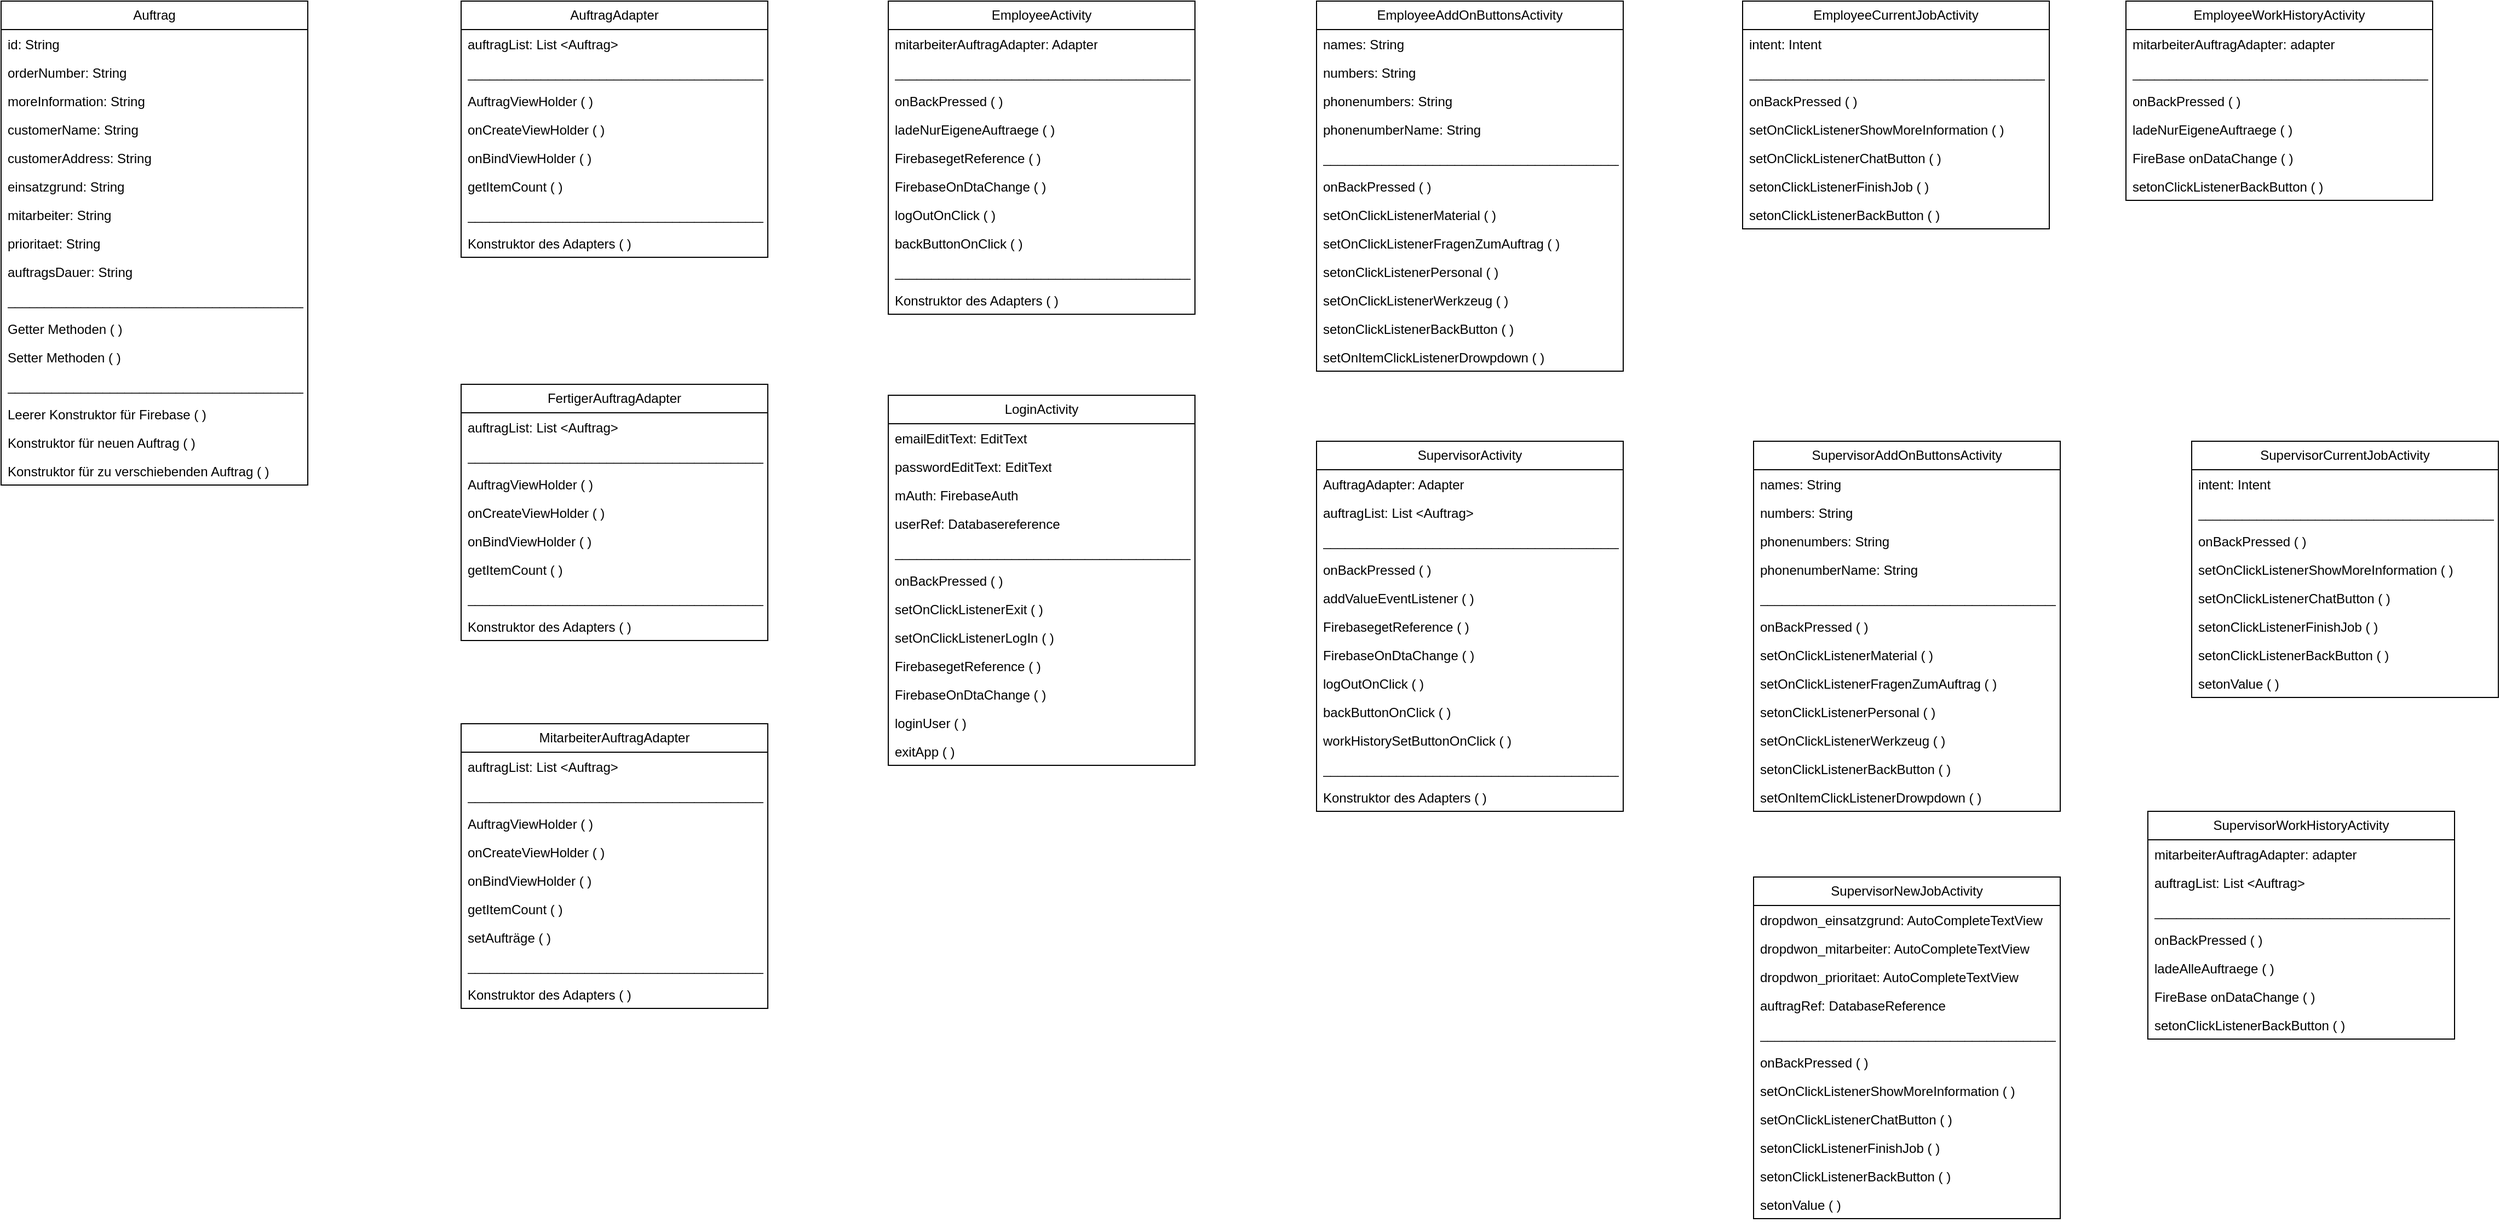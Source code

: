 <mxfile version="27.0.9">
  <diagram name="Seite-1" id="1ANQf_PSuewX76ypD2TS">
    <mxGraphModel dx="1164" dy="746" grid="1" gridSize="10" guides="1" tooltips="1" connect="1" arrows="1" fold="1" page="1" pageScale="1" pageWidth="827" pageHeight="1169" math="0" shadow="0">
      <root>
        <mxCell id="0" />
        <mxCell id="1" parent="0" />
        <mxCell id="_zGfFW95H83KpkaDB3GL-19" value="Auftrag" style="swimlane;fontStyle=0;childLayout=stackLayout;horizontal=1;startSize=26;fillColor=none;horizontalStack=0;resizeParent=1;resizeParentMax=0;resizeLast=0;collapsible=1;marginBottom=0;whiteSpace=wrap;html=1;" parent="1" vertex="1">
          <mxGeometry x="40" y="40" width="280" height="442" as="geometry" />
        </mxCell>
        <mxCell id="_zGfFW95H83KpkaDB3GL-20" value="id: String" style="text;strokeColor=none;fillColor=none;align=left;verticalAlign=top;spacingLeft=4;spacingRight=4;overflow=hidden;rotatable=0;points=[[0,0.5],[1,0.5]];portConstraint=eastwest;whiteSpace=wrap;html=1;" parent="_zGfFW95H83KpkaDB3GL-19" vertex="1">
          <mxGeometry y="26" width="280" height="26" as="geometry" />
        </mxCell>
        <mxCell id="_zGfFW95H83KpkaDB3GL-25" value="orderNumber: String" style="text;strokeColor=none;fillColor=none;align=left;verticalAlign=top;spacingLeft=4;spacingRight=4;overflow=hidden;rotatable=0;points=[[0,0.5],[1,0.5]];portConstraint=eastwest;whiteSpace=wrap;html=1;" parent="_zGfFW95H83KpkaDB3GL-19" vertex="1">
          <mxGeometry y="52" width="280" height="26" as="geometry" />
        </mxCell>
        <mxCell id="_zGfFW95H83KpkaDB3GL-26" value="moreInformation: String" style="text;strokeColor=none;fillColor=none;align=left;verticalAlign=top;spacingLeft=4;spacingRight=4;overflow=hidden;rotatable=0;points=[[0,0.5],[1,0.5]];portConstraint=eastwest;whiteSpace=wrap;html=1;" parent="_zGfFW95H83KpkaDB3GL-19" vertex="1">
          <mxGeometry y="78" width="280" height="26" as="geometry" />
        </mxCell>
        <mxCell id="_zGfFW95H83KpkaDB3GL-27" value="customerName: String" style="text;strokeColor=none;fillColor=none;align=left;verticalAlign=top;spacingLeft=4;spacingRight=4;overflow=hidden;rotatable=0;points=[[0,0.5],[1,0.5]];portConstraint=eastwest;whiteSpace=wrap;html=1;" parent="_zGfFW95H83KpkaDB3GL-19" vertex="1">
          <mxGeometry y="104" width="280" height="26" as="geometry" />
        </mxCell>
        <mxCell id="_zGfFW95H83KpkaDB3GL-28" value="customerAddress: String" style="text;strokeColor=none;fillColor=none;align=left;verticalAlign=top;spacingLeft=4;spacingRight=4;overflow=hidden;rotatable=0;points=[[0,0.5],[1,0.5]];portConstraint=eastwest;whiteSpace=wrap;html=1;" parent="_zGfFW95H83KpkaDB3GL-19" vertex="1">
          <mxGeometry y="130" width="280" height="26" as="geometry" />
        </mxCell>
        <mxCell id="_zGfFW95H83KpkaDB3GL-29" value="einsatzgrund: String" style="text;strokeColor=none;fillColor=none;align=left;verticalAlign=top;spacingLeft=4;spacingRight=4;overflow=hidden;rotatable=0;points=[[0,0.5],[1,0.5]];portConstraint=eastwest;whiteSpace=wrap;html=1;" parent="_zGfFW95H83KpkaDB3GL-19" vertex="1">
          <mxGeometry y="156" width="280" height="26" as="geometry" />
        </mxCell>
        <mxCell id="_zGfFW95H83KpkaDB3GL-30" value="mitarbeiter: String" style="text;strokeColor=none;fillColor=none;align=left;verticalAlign=top;spacingLeft=4;spacingRight=4;overflow=hidden;rotatable=0;points=[[0,0.5],[1,0.5]];portConstraint=eastwest;whiteSpace=wrap;html=1;" parent="_zGfFW95H83KpkaDB3GL-19" vertex="1">
          <mxGeometry y="182" width="280" height="26" as="geometry" />
        </mxCell>
        <mxCell id="_zGfFW95H83KpkaDB3GL-31" value="prioritaet: String" style="text;strokeColor=none;fillColor=none;align=left;verticalAlign=top;spacingLeft=4;spacingRight=4;overflow=hidden;rotatable=0;points=[[0,0.5],[1,0.5]];portConstraint=eastwest;whiteSpace=wrap;html=1;" parent="_zGfFW95H83KpkaDB3GL-19" vertex="1">
          <mxGeometry y="208" width="280" height="26" as="geometry" />
        </mxCell>
        <mxCell id="_zGfFW95H83KpkaDB3GL-32" value="auftragsDauer: String" style="text;strokeColor=none;fillColor=none;align=left;verticalAlign=top;spacingLeft=4;spacingRight=4;overflow=hidden;rotatable=0;points=[[0,0.5],[1,0.5]];portConstraint=eastwest;whiteSpace=wrap;html=1;" parent="_zGfFW95H83KpkaDB3GL-19" vertex="1">
          <mxGeometry y="234" width="280" height="26" as="geometry" />
        </mxCell>
        <mxCell id="_zGfFW95H83KpkaDB3GL-33" value="_________________________________________" style="text;strokeColor=none;fillColor=none;align=left;verticalAlign=top;spacingLeft=4;spacingRight=4;overflow=hidden;rotatable=0;points=[[0,0.5],[1,0.5]];portConstraint=eastwest;whiteSpace=wrap;html=1;" parent="_zGfFW95H83KpkaDB3GL-19" vertex="1">
          <mxGeometry y="260" width="280" height="26" as="geometry" />
        </mxCell>
        <mxCell id="_zGfFW95H83KpkaDB3GL-34" value="Getter Methoden ( )" style="text;strokeColor=none;fillColor=none;align=left;verticalAlign=top;spacingLeft=4;spacingRight=4;overflow=hidden;rotatable=0;points=[[0,0.5],[1,0.5]];portConstraint=eastwest;whiteSpace=wrap;html=1;" parent="_zGfFW95H83KpkaDB3GL-19" vertex="1">
          <mxGeometry y="286" width="280" height="26" as="geometry" />
        </mxCell>
        <mxCell id="_zGfFW95H83KpkaDB3GL-36" value="Setter Methoden ( )" style="text;strokeColor=none;fillColor=none;align=left;verticalAlign=top;spacingLeft=4;spacingRight=4;overflow=hidden;rotatable=0;points=[[0,0.5],[1,0.5]];portConstraint=eastwest;whiteSpace=wrap;html=1;" parent="_zGfFW95H83KpkaDB3GL-19" vertex="1">
          <mxGeometry y="312" width="280" height="26" as="geometry" />
        </mxCell>
        <mxCell id="_zGfFW95H83KpkaDB3GL-44" value="_________________________________________" style="text;strokeColor=none;fillColor=none;align=left;verticalAlign=top;spacingLeft=4;spacingRight=4;overflow=hidden;rotatable=0;points=[[0,0.5],[1,0.5]];portConstraint=eastwest;whiteSpace=wrap;html=1;" parent="_zGfFW95H83KpkaDB3GL-19" vertex="1">
          <mxGeometry y="338" width="280" height="26" as="geometry" />
        </mxCell>
        <mxCell id="_zGfFW95H83KpkaDB3GL-45" value="Leerer Konstruktor für Firebase ( )" style="text;strokeColor=none;fillColor=none;align=left;verticalAlign=top;spacingLeft=4;spacingRight=4;overflow=hidden;rotatable=0;points=[[0,0.5],[1,0.5]];portConstraint=eastwest;whiteSpace=wrap;html=1;" parent="_zGfFW95H83KpkaDB3GL-19" vertex="1">
          <mxGeometry y="364" width="280" height="26" as="geometry" />
        </mxCell>
        <mxCell id="_zGfFW95H83KpkaDB3GL-46" value="Konstruktor für neuen Auftrag ( )" style="text;strokeColor=none;fillColor=none;align=left;verticalAlign=top;spacingLeft=4;spacingRight=4;overflow=hidden;rotatable=0;points=[[0,0.5],[1,0.5]];portConstraint=eastwest;whiteSpace=wrap;html=1;" parent="_zGfFW95H83KpkaDB3GL-19" vertex="1">
          <mxGeometry y="390" width="280" height="26" as="geometry" />
        </mxCell>
        <mxCell id="_zGfFW95H83KpkaDB3GL-47" value="Konstruktor für zu verschiebenden Auftrag ( )" style="text;strokeColor=none;fillColor=none;align=left;verticalAlign=top;spacingLeft=4;spacingRight=4;overflow=hidden;rotatable=0;points=[[0,0.5],[1,0.5]];portConstraint=eastwest;whiteSpace=wrap;html=1;" parent="_zGfFW95H83KpkaDB3GL-19" vertex="1">
          <mxGeometry y="416" width="280" height="26" as="geometry" />
        </mxCell>
        <mxCell id="_zGfFW95H83KpkaDB3GL-48" value="AuftragAdapter" style="swimlane;fontStyle=0;childLayout=stackLayout;horizontal=1;startSize=26;fillColor=none;horizontalStack=0;resizeParent=1;resizeParentMax=0;resizeLast=0;collapsible=1;marginBottom=0;whiteSpace=wrap;html=1;" parent="1" vertex="1">
          <mxGeometry x="460" y="40" width="280" height="234" as="geometry" />
        </mxCell>
        <mxCell id="_zGfFW95H83KpkaDB3GL-49" value="auftragList: List &amp;lt;Auftrag&amp;gt;" style="text;strokeColor=none;fillColor=none;align=left;verticalAlign=top;spacingLeft=4;spacingRight=4;overflow=hidden;rotatable=0;points=[[0,0.5],[1,0.5]];portConstraint=eastwest;whiteSpace=wrap;html=1;" parent="_zGfFW95H83KpkaDB3GL-48" vertex="1">
          <mxGeometry y="26" width="280" height="26" as="geometry" />
        </mxCell>
        <mxCell id="_zGfFW95H83KpkaDB3GL-58" value="_________________________________________" style="text;strokeColor=none;fillColor=none;align=left;verticalAlign=top;spacingLeft=4;spacingRight=4;overflow=hidden;rotatable=0;points=[[0,0.5],[1,0.5]];portConstraint=eastwest;whiteSpace=wrap;html=1;" parent="_zGfFW95H83KpkaDB3GL-48" vertex="1">
          <mxGeometry y="52" width="280" height="26" as="geometry" />
        </mxCell>
        <mxCell id="_zGfFW95H83KpkaDB3GL-59" value="AuftragViewHolder ( )" style="text;strokeColor=none;fillColor=none;align=left;verticalAlign=top;spacingLeft=4;spacingRight=4;overflow=hidden;rotatable=0;points=[[0,0.5],[1,0.5]];portConstraint=eastwest;whiteSpace=wrap;html=1;" parent="_zGfFW95H83KpkaDB3GL-48" vertex="1">
          <mxGeometry y="78" width="280" height="26" as="geometry" />
        </mxCell>
        <mxCell id="_zGfFW95H83KpkaDB3GL-60" value="onCreateViewHolder ( )" style="text;strokeColor=none;fillColor=none;align=left;verticalAlign=top;spacingLeft=4;spacingRight=4;overflow=hidden;rotatable=0;points=[[0,0.5],[1,0.5]];portConstraint=eastwest;whiteSpace=wrap;html=1;" parent="_zGfFW95H83KpkaDB3GL-48" vertex="1">
          <mxGeometry y="104" width="280" height="26" as="geometry" />
        </mxCell>
        <mxCell id="_zGfFW95H83KpkaDB3GL-65" value="onBindViewHolder ( )" style="text;strokeColor=none;fillColor=none;align=left;verticalAlign=top;spacingLeft=4;spacingRight=4;overflow=hidden;rotatable=0;points=[[0,0.5],[1,0.5]];portConstraint=eastwest;whiteSpace=wrap;html=1;" parent="_zGfFW95H83KpkaDB3GL-48" vertex="1">
          <mxGeometry y="130" width="280" height="26" as="geometry" />
        </mxCell>
        <mxCell id="_zGfFW95H83KpkaDB3GL-66" value="getItemCount ( )" style="text;strokeColor=none;fillColor=none;align=left;verticalAlign=top;spacingLeft=4;spacingRight=4;overflow=hidden;rotatable=0;points=[[0,0.5],[1,0.5]];portConstraint=eastwest;whiteSpace=wrap;html=1;" parent="_zGfFW95H83KpkaDB3GL-48" vertex="1">
          <mxGeometry y="156" width="280" height="26" as="geometry" />
        </mxCell>
        <mxCell id="_zGfFW95H83KpkaDB3GL-61" value="_________________________________________" style="text;strokeColor=none;fillColor=none;align=left;verticalAlign=top;spacingLeft=4;spacingRight=4;overflow=hidden;rotatable=0;points=[[0,0.5],[1,0.5]];portConstraint=eastwest;whiteSpace=wrap;html=1;" parent="_zGfFW95H83KpkaDB3GL-48" vertex="1">
          <mxGeometry y="182" width="280" height="26" as="geometry" />
        </mxCell>
        <mxCell id="_zGfFW95H83KpkaDB3GL-62" value="Konstruktor des Adapters ( )" style="text;strokeColor=none;fillColor=none;align=left;verticalAlign=top;spacingLeft=4;spacingRight=4;overflow=hidden;rotatable=0;points=[[0,0.5],[1,0.5]];portConstraint=eastwest;whiteSpace=wrap;html=1;" parent="_zGfFW95H83KpkaDB3GL-48" vertex="1">
          <mxGeometry y="208" width="280" height="26" as="geometry" />
        </mxCell>
        <mxCell id="_zGfFW95H83KpkaDB3GL-67" value="EmployeeActivity" style="swimlane;fontStyle=0;childLayout=stackLayout;horizontal=1;startSize=26;fillColor=none;horizontalStack=0;resizeParent=1;resizeParentMax=0;resizeLast=0;collapsible=1;marginBottom=0;whiteSpace=wrap;html=1;" parent="1" vertex="1">
          <mxGeometry x="850" y="40" width="280" height="286" as="geometry" />
        </mxCell>
        <mxCell id="_zGfFW95H83KpkaDB3GL-68" value="mitarbeiterAuftragAdapter: Adapter" style="text;strokeColor=none;fillColor=none;align=left;verticalAlign=top;spacingLeft=4;spacingRight=4;overflow=hidden;rotatable=0;points=[[0,0.5],[1,0.5]];portConstraint=eastwest;whiteSpace=wrap;html=1;" parent="_zGfFW95H83KpkaDB3GL-67" vertex="1">
          <mxGeometry y="26" width="280" height="26" as="geometry" />
        </mxCell>
        <mxCell id="_zGfFW95H83KpkaDB3GL-69" value="_________________________________________" style="text;strokeColor=none;fillColor=none;align=left;verticalAlign=top;spacingLeft=4;spacingRight=4;overflow=hidden;rotatable=0;points=[[0,0.5],[1,0.5]];portConstraint=eastwest;whiteSpace=wrap;html=1;" parent="_zGfFW95H83KpkaDB3GL-67" vertex="1">
          <mxGeometry y="52" width="280" height="26" as="geometry" />
        </mxCell>
        <mxCell id="_zGfFW95H83KpkaDB3GL-70" value="onBackPressed ( )" style="text;strokeColor=none;fillColor=none;align=left;verticalAlign=top;spacingLeft=4;spacingRight=4;overflow=hidden;rotatable=0;points=[[0,0.5],[1,0.5]];portConstraint=eastwest;whiteSpace=wrap;html=1;" parent="_zGfFW95H83KpkaDB3GL-67" vertex="1">
          <mxGeometry y="78" width="280" height="26" as="geometry" />
        </mxCell>
        <mxCell id="_zGfFW95H83KpkaDB3GL-71" value="ladeNurEigeneAuftraege ( )" style="text;strokeColor=none;fillColor=none;align=left;verticalAlign=top;spacingLeft=4;spacingRight=4;overflow=hidden;rotatable=0;points=[[0,0.5],[1,0.5]];portConstraint=eastwest;whiteSpace=wrap;html=1;" parent="_zGfFW95H83KpkaDB3GL-67" vertex="1">
          <mxGeometry y="104" width="280" height="26" as="geometry" />
        </mxCell>
        <mxCell id="_zGfFW95H83KpkaDB3GL-72" value="FirebasegetReference ( )" style="text;strokeColor=none;fillColor=none;align=left;verticalAlign=top;spacingLeft=4;spacingRight=4;overflow=hidden;rotatable=0;points=[[0,0.5],[1,0.5]];portConstraint=eastwest;whiteSpace=wrap;html=1;" parent="_zGfFW95H83KpkaDB3GL-67" vertex="1">
          <mxGeometry y="130" width="280" height="26" as="geometry" />
        </mxCell>
        <mxCell id="_zGfFW95H83KpkaDB3GL-76" value="FirebaseOnDtaChange ( )" style="text;strokeColor=none;fillColor=none;align=left;verticalAlign=top;spacingLeft=4;spacingRight=4;overflow=hidden;rotatable=0;points=[[0,0.5],[1,0.5]];portConstraint=eastwest;whiteSpace=wrap;html=1;" parent="_zGfFW95H83KpkaDB3GL-67" vertex="1">
          <mxGeometry y="156" width="280" height="26" as="geometry" />
        </mxCell>
        <mxCell id="_zGfFW95H83KpkaDB3GL-77" value="logOutOnClick ( )" style="text;strokeColor=none;fillColor=none;align=left;verticalAlign=top;spacingLeft=4;spacingRight=4;overflow=hidden;rotatable=0;points=[[0,0.5],[1,0.5]];portConstraint=eastwest;whiteSpace=wrap;html=1;" parent="_zGfFW95H83KpkaDB3GL-67" vertex="1">
          <mxGeometry y="182" width="280" height="26" as="geometry" />
        </mxCell>
        <mxCell id="_zGfFW95H83KpkaDB3GL-73" value="backButtonOnClick ( )" style="text;strokeColor=none;fillColor=none;align=left;verticalAlign=top;spacingLeft=4;spacingRight=4;overflow=hidden;rotatable=0;points=[[0,0.5],[1,0.5]];portConstraint=eastwest;whiteSpace=wrap;html=1;" parent="_zGfFW95H83KpkaDB3GL-67" vertex="1">
          <mxGeometry y="208" width="280" height="26" as="geometry" />
        </mxCell>
        <mxCell id="_zGfFW95H83KpkaDB3GL-74" value="_________________________________________" style="text;strokeColor=none;fillColor=none;align=left;verticalAlign=top;spacingLeft=4;spacingRight=4;overflow=hidden;rotatable=0;points=[[0,0.5],[1,0.5]];portConstraint=eastwest;whiteSpace=wrap;html=1;" parent="_zGfFW95H83KpkaDB3GL-67" vertex="1">
          <mxGeometry y="234" width="280" height="26" as="geometry" />
        </mxCell>
        <mxCell id="_zGfFW95H83KpkaDB3GL-75" value="Konstruktor des Adapters ( )" style="text;strokeColor=none;fillColor=none;align=left;verticalAlign=top;spacingLeft=4;spacingRight=4;overflow=hidden;rotatable=0;points=[[0,0.5],[1,0.5]];portConstraint=eastwest;whiteSpace=wrap;html=1;" parent="_zGfFW95H83KpkaDB3GL-67" vertex="1">
          <mxGeometry y="260" width="280" height="26" as="geometry" />
        </mxCell>
        <mxCell id="_zGfFW95H83KpkaDB3GL-78" value="EmployeeAddOnButtonsActivity" style="swimlane;fontStyle=0;childLayout=stackLayout;horizontal=1;startSize=26;fillColor=none;horizontalStack=0;resizeParent=1;resizeParentMax=0;resizeLast=0;collapsible=1;marginBottom=0;whiteSpace=wrap;html=1;" parent="1" vertex="1">
          <mxGeometry x="1241" y="40" width="280" height="338" as="geometry" />
        </mxCell>
        <mxCell id="_zGfFW95H83KpkaDB3GL-79" value="names: String" style="text;strokeColor=none;fillColor=none;align=left;verticalAlign=top;spacingLeft=4;spacingRight=4;overflow=hidden;rotatable=0;points=[[0,0.5],[1,0.5]];portConstraint=eastwest;whiteSpace=wrap;html=1;" parent="_zGfFW95H83KpkaDB3GL-78" vertex="1">
          <mxGeometry y="26" width="280" height="26" as="geometry" />
        </mxCell>
        <mxCell id="_zGfFW95H83KpkaDB3GL-89" value="numbers: String" style="text;strokeColor=none;fillColor=none;align=left;verticalAlign=top;spacingLeft=4;spacingRight=4;overflow=hidden;rotatable=0;points=[[0,0.5],[1,0.5]];portConstraint=eastwest;whiteSpace=wrap;html=1;" parent="_zGfFW95H83KpkaDB3GL-78" vertex="1">
          <mxGeometry y="52" width="280" height="26" as="geometry" />
        </mxCell>
        <mxCell id="_zGfFW95H83KpkaDB3GL-91" value="phonenumbers: String" style="text;strokeColor=none;fillColor=none;align=left;verticalAlign=top;spacingLeft=4;spacingRight=4;overflow=hidden;rotatable=0;points=[[0,0.5],[1,0.5]];portConstraint=eastwest;whiteSpace=wrap;html=1;" parent="_zGfFW95H83KpkaDB3GL-78" vertex="1">
          <mxGeometry y="78" width="280" height="26" as="geometry" />
        </mxCell>
        <mxCell id="_zGfFW95H83KpkaDB3GL-90" value="phonenumberName: String" style="text;strokeColor=none;fillColor=none;align=left;verticalAlign=top;spacingLeft=4;spacingRight=4;overflow=hidden;rotatable=0;points=[[0,0.5],[1,0.5]];portConstraint=eastwest;whiteSpace=wrap;html=1;" parent="_zGfFW95H83KpkaDB3GL-78" vertex="1">
          <mxGeometry y="104" width="280" height="26" as="geometry" />
        </mxCell>
        <mxCell id="_zGfFW95H83KpkaDB3GL-80" value="_________________________________________" style="text;strokeColor=none;fillColor=none;align=left;verticalAlign=top;spacingLeft=4;spacingRight=4;overflow=hidden;rotatable=0;points=[[0,0.5],[1,0.5]];portConstraint=eastwest;whiteSpace=wrap;html=1;" parent="_zGfFW95H83KpkaDB3GL-78" vertex="1">
          <mxGeometry y="130" width="280" height="26" as="geometry" />
        </mxCell>
        <mxCell id="_zGfFW95H83KpkaDB3GL-92" value="onBackPressed ( )" style="text;strokeColor=none;fillColor=none;align=left;verticalAlign=top;spacingLeft=4;spacingRight=4;overflow=hidden;rotatable=0;points=[[0,0.5],[1,0.5]];portConstraint=eastwest;whiteSpace=wrap;html=1;" parent="_zGfFW95H83KpkaDB3GL-78" vertex="1">
          <mxGeometry y="156" width="280" height="26" as="geometry" />
        </mxCell>
        <mxCell id="_zGfFW95H83KpkaDB3GL-81" value="setOnClickListenerMaterial ( )" style="text;strokeColor=none;fillColor=none;align=left;verticalAlign=top;spacingLeft=4;spacingRight=4;overflow=hidden;rotatable=0;points=[[0,0.5],[1,0.5]];portConstraint=eastwest;whiteSpace=wrap;html=1;" parent="_zGfFW95H83KpkaDB3GL-78" vertex="1">
          <mxGeometry y="182" width="280" height="26" as="geometry" />
        </mxCell>
        <mxCell id="_zGfFW95H83KpkaDB3GL-82" value="setOnClickListenerFragenZumAuftrag ( )" style="text;strokeColor=none;fillColor=none;align=left;verticalAlign=top;spacingLeft=4;spacingRight=4;overflow=hidden;rotatable=0;points=[[0,0.5],[1,0.5]];portConstraint=eastwest;whiteSpace=wrap;html=1;" parent="_zGfFW95H83KpkaDB3GL-78" vertex="1">
          <mxGeometry y="208" width="280" height="26" as="geometry" />
        </mxCell>
        <mxCell id="_zGfFW95H83KpkaDB3GL-83" value="setonClickListenerPersonal ( )" style="text;strokeColor=none;fillColor=none;align=left;verticalAlign=top;spacingLeft=4;spacingRight=4;overflow=hidden;rotatable=0;points=[[0,0.5],[1,0.5]];portConstraint=eastwest;whiteSpace=wrap;html=1;" parent="_zGfFW95H83KpkaDB3GL-78" vertex="1">
          <mxGeometry y="234" width="280" height="26" as="geometry" />
        </mxCell>
        <mxCell id="_zGfFW95H83KpkaDB3GL-84" value="setOnClickListenerWerkzeug ( )" style="text;strokeColor=none;fillColor=none;align=left;verticalAlign=top;spacingLeft=4;spacingRight=4;overflow=hidden;rotatable=0;points=[[0,0.5],[1,0.5]];portConstraint=eastwest;whiteSpace=wrap;html=1;" parent="_zGfFW95H83KpkaDB3GL-78" vertex="1">
          <mxGeometry y="260" width="280" height="26" as="geometry" />
        </mxCell>
        <mxCell id="_zGfFW95H83KpkaDB3GL-85" value="setonClickListenerBackButton ( )" style="text;strokeColor=none;fillColor=none;align=left;verticalAlign=top;spacingLeft=4;spacingRight=4;overflow=hidden;rotatable=0;points=[[0,0.5],[1,0.5]];portConstraint=eastwest;whiteSpace=wrap;html=1;" parent="_zGfFW95H83KpkaDB3GL-78" vertex="1">
          <mxGeometry y="286" width="280" height="26" as="geometry" />
        </mxCell>
        <mxCell id="_zGfFW95H83KpkaDB3GL-86" value="setOnItemClickListenerDrowpdown ( )" style="text;strokeColor=none;fillColor=none;align=left;verticalAlign=top;spacingLeft=4;spacingRight=4;overflow=hidden;rotatable=0;points=[[0,0.5],[1,0.5]];portConstraint=eastwest;whiteSpace=wrap;html=1;" parent="_zGfFW95H83KpkaDB3GL-78" vertex="1">
          <mxGeometry y="312" width="280" height="26" as="geometry" />
        </mxCell>
        <mxCell id="_zGfFW95H83KpkaDB3GL-93" value="EmployeeCurrentJobActivity" style="swimlane;fontStyle=0;childLayout=stackLayout;horizontal=1;startSize=26;fillColor=none;horizontalStack=0;resizeParent=1;resizeParentMax=0;resizeLast=0;collapsible=1;marginBottom=0;whiteSpace=wrap;html=1;" parent="1" vertex="1">
          <mxGeometry x="1630" y="40" width="280" height="208" as="geometry" />
        </mxCell>
        <mxCell id="_zGfFW95H83KpkaDB3GL-94" value="intent: Intent" style="text;strokeColor=none;fillColor=none;align=left;verticalAlign=top;spacingLeft=4;spacingRight=4;overflow=hidden;rotatable=0;points=[[0,0.5],[1,0.5]];portConstraint=eastwest;whiteSpace=wrap;html=1;" parent="_zGfFW95H83KpkaDB3GL-93" vertex="1">
          <mxGeometry y="26" width="280" height="26" as="geometry" />
        </mxCell>
        <mxCell id="_zGfFW95H83KpkaDB3GL-98" value="_________________________________________" style="text;strokeColor=none;fillColor=none;align=left;verticalAlign=top;spacingLeft=4;spacingRight=4;overflow=hidden;rotatable=0;points=[[0,0.5],[1,0.5]];portConstraint=eastwest;whiteSpace=wrap;html=1;" parent="_zGfFW95H83KpkaDB3GL-93" vertex="1">
          <mxGeometry y="52" width="280" height="26" as="geometry" />
        </mxCell>
        <mxCell id="_zGfFW95H83KpkaDB3GL-99" value="onBackPressed ( )" style="text;strokeColor=none;fillColor=none;align=left;verticalAlign=top;spacingLeft=4;spacingRight=4;overflow=hidden;rotatable=0;points=[[0,0.5],[1,0.5]];portConstraint=eastwest;whiteSpace=wrap;html=1;" parent="_zGfFW95H83KpkaDB3GL-93" vertex="1">
          <mxGeometry y="78" width="280" height="26" as="geometry" />
        </mxCell>
        <mxCell id="_zGfFW95H83KpkaDB3GL-100" value="setOnClickListenerShowMoreInformation ( )" style="text;strokeColor=none;fillColor=none;align=left;verticalAlign=top;spacingLeft=4;spacingRight=4;overflow=hidden;rotatable=0;points=[[0,0.5],[1,0.5]];portConstraint=eastwest;whiteSpace=wrap;html=1;" parent="_zGfFW95H83KpkaDB3GL-93" vertex="1">
          <mxGeometry y="104" width="280" height="26" as="geometry" />
        </mxCell>
        <mxCell id="_zGfFW95H83KpkaDB3GL-101" value="setOnClickListenerChatButton&lt;span style=&quot;background-color: transparent; color: light-dark(rgb(0, 0, 0), rgb(255, 255, 255));&quot;&gt;&amp;nbsp;( )&lt;/span&gt;" style="text;strokeColor=none;fillColor=none;align=left;verticalAlign=top;spacingLeft=4;spacingRight=4;overflow=hidden;rotatable=0;points=[[0,0.5],[1,0.5]];portConstraint=eastwest;whiteSpace=wrap;html=1;" parent="_zGfFW95H83KpkaDB3GL-93" vertex="1">
          <mxGeometry y="130" width="280" height="26" as="geometry" />
        </mxCell>
        <mxCell id="_zGfFW95H83KpkaDB3GL-102" value="setonClickListenerFinishJob&lt;span style=&quot;background-color: transparent; color: light-dark(rgb(0, 0, 0), rgb(255, 255, 255));&quot;&gt;&amp;nbsp;( )&lt;/span&gt;" style="text;strokeColor=none;fillColor=none;align=left;verticalAlign=top;spacingLeft=4;spacingRight=4;overflow=hidden;rotatable=0;points=[[0,0.5],[1,0.5]];portConstraint=eastwest;whiteSpace=wrap;html=1;" parent="_zGfFW95H83KpkaDB3GL-93" vertex="1">
          <mxGeometry y="156" width="280" height="26" as="geometry" />
        </mxCell>
        <mxCell id="_zGfFW95H83KpkaDB3GL-104" value="setonClickListenerBackButton ( )" style="text;strokeColor=none;fillColor=none;align=left;verticalAlign=top;spacingLeft=4;spacingRight=4;overflow=hidden;rotatable=0;points=[[0,0.5],[1,0.5]];portConstraint=eastwest;whiteSpace=wrap;html=1;" parent="_zGfFW95H83KpkaDB3GL-93" vertex="1">
          <mxGeometry y="182" width="280" height="26" as="geometry" />
        </mxCell>
        <mxCell id="L4ZTkrEa_wobOzTt_Hzw-1" value="EmployeeWorkHistoryActivity" style="swimlane;fontStyle=0;childLayout=stackLayout;horizontal=1;startSize=26;fillColor=none;horizontalStack=0;resizeParent=1;resizeParentMax=0;resizeLast=0;collapsible=1;marginBottom=0;whiteSpace=wrap;html=1;" vertex="1" parent="1">
          <mxGeometry x="1980" y="40" width="280" height="182" as="geometry" />
        </mxCell>
        <mxCell id="L4ZTkrEa_wobOzTt_Hzw-2" value="mitarbeiterAuftragAdapter: adapter" style="text;strokeColor=none;fillColor=none;align=left;verticalAlign=top;spacingLeft=4;spacingRight=4;overflow=hidden;rotatable=0;points=[[0,0.5],[1,0.5]];portConstraint=eastwest;whiteSpace=wrap;html=1;" vertex="1" parent="L4ZTkrEa_wobOzTt_Hzw-1">
          <mxGeometry y="26" width="280" height="26" as="geometry" />
        </mxCell>
        <mxCell id="L4ZTkrEa_wobOzTt_Hzw-6" value="_________________________________________" style="text;strokeColor=none;fillColor=none;align=left;verticalAlign=top;spacingLeft=4;spacingRight=4;overflow=hidden;rotatable=0;points=[[0,0.5],[1,0.5]];portConstraint=eastwest;whiteSpace=wrap;html=1;" vertex="1" parent="L4ZTkrEa_wobOzTt_Hzw-1">
          <mxGeometry y="52" width="280" height="26" as="geometry" />
        </mxCell>
        <mxCell id="L4ZTkrEa_wobOzTt_Hzw-7" value="onBackPressed ( )" style="text;strokeColor=none;fillColor=none;align=left;verticalAlign=top;spacingLeft=4;spacingRight=4;overflow=hidden;rotatable=0;points=[[0,0.5],[1,0.5]];portConstraint=eastwest;whiteSpace=wrap;html=1;" vertex="1" parent="L4ZTkrEa_wobOzTt_Hzw-1">
          <mxGeometry y="78" width="280" height="26" as="geometry" />
        </mxCell>
        <mxCell id="L4ZTkrEa_wobOzTt_Hzw-8" value="ladeNurEigeneAuftraege ( )" style="text;strokeColor=none;fillColor=none;align=left;verticalAlign=top;spacingLeft=4;spacingRight=4;overflow=hidden;rotatable=0;points=[[0,0.5],[1,0.5]];portConstraint=eastwest;whiteSpace=wrap;html=1;" vertex="1" parent="L4ZTkrEa_wobOzTt_Hzw-1">
          <mxGeometry y="104" width="280" height="26" as="geometry" />
        </mxCell>
        <mxCell id="L4ZTkrEa_wobOzTt_Hzw-9" value="FireBase onDataChange ( )" style="text;strokeColor=none;fillColor=none;align=left;verticalAlign=top;spacingLeft=4;spacingRight=4;overflow=hidden;rotatable=0;points=[[0,0.5],[1,0.5]];portConstraint=eastwest;whiteSpace=wrap;html=1;" vertex="1" parent="L4ZTkrEa_wobOzTt_Hzw-1">
          <mxGeometry y="130" width="280" height="26" as="geometry" />
        </mxCell>
        <mxCell id="L4ZTkrEa_wobOzTt_Hzw-12" value="setonClickListenerBackButton ( )" style="text;strokeColor=none;fillColor=none;align=left;verticalAlign=top;spacingLeft=4;spacingRight=4;overflow=hidden;rotatable=0;points=[[0,0.5],[1,0.5]];portConstraint=eastwest;whiteSpace=wrap;html=1;" vertex="1" parent="L4ZTkrEa_wobOzTt_Hzw-1">
          <mxGeometry y="156" width="280" height="26" as="geometry" />
        </mxCell>
        <mxCell id="L4ZTkrEa_wobOzTt_Hzw-14" value="FertigerAuftragAdapter" style="swimlane;fontStyle=0;childLayout=stackLayout;horizontal=1;startSize=26;fillColor=none;horizontalStack=0;resizeParent=1;resizeParentMax=0;resizeLast=0;collapsible=1;marginBottom=0;whiteSpace=wrap;html=1;" vertex="1" parent="1">
          <mxGeometry x="460" y="390" width="280" height="234" as="geometry" />
        </mxCell>
        <mxCell id="L4ZTkrEa_wobOzTt_Hzw-15" value="auftragList: List &amp;lt;Auftrag&amp;gt;" style="text;strokeColor=none;fillColor=none;align=left;verticalAlign=top;spacingLeft=4;spacingRight=4;overflow=hidden;rotatable=0;points=[[0,0.5],[1,0.5]];portConstraint=eastwest;whiteSpace=wrap;html=1;" vertex="1" parent="L4ZTkrEa_wobOzTt_Hzw-14">
          <mxGeometry y="26" width="280" height="26" as="geometry" />
        </mxCell>
        <mxCell id="L4ZTkrEa_wobOzTt_Hzw-16" value="_________________________________________" style="text;strokeColor=none;fillColor=none;align=left;verticalAlign=top;spacingLeft=4;spacingRight=4;overflow=hidden;rotatable=0;points=[[0,0.5],[1,0.5]];portConstraint=eastwest;whiteSpace=wrap;html=1;" vertex="1" parent="L4ZTkrEa_wobOzTt_Hzw-14">
          <mxGeometry y="52" width="280" height="26" as="geometry" />
        </mxCell>
        <mxCell id="L4ZTkrEa_wobOzTt_Hzw-17" value="AuftragViewHolder ( )" style="text;strokeColor=none;fillColor=none;align=left;verticalAlign=top;spacingLeft=4;spacingRight=4;overflow=hidden;rotatable=0;points=[[0,0.5],[1,0.5]];portConstraint=eastwest;whiteSpace=wrap;html=1;" vertex="1" parent="L4ZTkrEa_wobOzTt_Hzw-14">
          <mxGeometry y="78" width="280" height="26" as="geometry" />
        </mxCell>
        <mxCell id="L4ZTkrEa_wobOzTt_Hzw-18" value="onCreateViewHolder ( )" style="text;strokeColor=none;fillColor=none;align=left;verticalAlign=top;spacingLeft=4;spacingRight=4;overflow=hidden;rotatable=0;points=[[0,0.5],[1,0.5]];portConstraint=eastwest;whiteSpace=wrap;html=1;" vertex="1" parent="L4ZTkrEa_wobOzTt_Hzw-14">
          <mxGeometry y="104" width="280" height="26" as="geometry" />
        </mxCell>
        <mxCell id="L4ZTkrEa_wobOzTt_Hzw-19" value="onBindViewHolder ( )" style="text;strokeColor=none;fillColor=none;align=left;verticalAlign=top;spacingLeft=4;spacingRight=4;overflow=hidden;rotatable=0;points=[[0,0.5],[1,0.5]];portConstraint=eastwest;whiteSpace=wrap;html=1;" vertex="1" parent="L4ZTkrEa_wobOzTt_Hzw-14">
          <mxGeometry y="130" width="280" height="26" as="geometry" />
        </mxCell>
        <mxCell id="L4ZTkrEa_wobOzTt_Hzw-20" value="getItemCount ( )" style="text;strokeColor=none;fillColor=none;align=left;verticalAlign=top;spacingLeft=4;spacingRight=4;overflow=hidden;rotatable=0;points=[[0,0.5],[1,0.5]];portConstraint=eastwest;whiteSpace=wrap;html=1;" vertex="1" parent="L4ZTkrEa_wobOzTt_Hzw-14">
          <mxGeometry y="156" width="280" height="26" as="geometry" />
        </mxCell>
        <mxCell id="L4ZTkrEa_wobOzTt_Hzw-21" value="_________________________________________" style="text;strokeColor=none;fillColor=none;align=left;verticalAlign=top;spacingLeft=4;spacingRight=4;overflow=hidden;rotatable=0;points=[[0,0.5],[1,0.5]];portConstraint=eastwest;whiteSpace=wrap;html=1;" vertex="1" parent="L4ZTkrEa_wobOzTt_Hzw-14">
          <mxGeometry y="182" width="280" height="26" as="geometry" />
        </mxCell>
        <mxCell id="L4ZTkrEa_wobOzTt_Hzw-22" value="Konstruktor des Adapters ( )" style="text;strokeColor=none;fillColor=none;align=left;verticalAlign=top;spacingLeft=4;spacingRight=4;overflow=hidden;rotatable=0;points=[[0,0.5],[1,0.5]];portConstraint=eastwest;whiteSpace=wrap;html=1;" vertex="1" parent="L4ZTkrEa_wobOzTt_Hzw-14">
          <mxGeometry y="208" width="280" height="26" as="geometry" />
        </mxCell>
        <mxCell id="L4ZTkrEa_wobOzTt_Hzw-23" value="LoginActivity" style="swimlane;fontStyle=0;childLayout=stackLayout;horizontal=1;startSize=26;fillColor=none;horizontalStack=0;resizeParent=1;resizeParentMax=0;resizeLast=0;collapsible=1;marginBottom=0;whiteSpace=wrap;html=1;" vertex="1" parent="1">
          <mxGeometry x="850" y="400" width="280" height="338" as="geometry" />
        </mxCell>
        <mxCell id="L4ZTkrEa_wobOzTt_Hzw-34" value="emailEditText: EditText" style="text;strokeColor=none;fillColor=none;align=left;verticalAlign=top;spacingLeft=4;spacingRight=4;overflow=hidden;rotatable=0;points=[[0,0.5],[1,0.5]];portConstraint=eastwest;whiteSpace=wrap;html=1;" vertex="1" parent="L4ZTkrEa_wobOzTt_Hzw-23">
          <mxGeometry y="26" width="280" height="26" as="geometry" />
        </mxCell>
        <mxCell id="L4ZTkrEa_wobOzTt_Hzw-35" value="passwordEditText: EditText" style="text;strokeColor=none;fillColor=none;align=left;verticalAlign=top;spacingLeft=4;spacingRight=4;overflow=hidden;rotatable=0;points=[[0,0.5],[1,0.5]];portConstraint=eastwest;whiteSpace=wrap;html=1;" vertex="1" parent="L4ZTkrEa_wobOzTt_Hzw-23">
          <mxGeometry y="52" width="280" height="26" as="geometry" />
        </mxCell>
        <mxCell id="L4ZTkrEa_wobOzTt_Hzw-36" value="mAuth: FirebaseAuth" style="text;strokeColor=none;fillColor=none;align=left;verticalAlign=top;spacingLeft=4;spacingRight=4;overflow=hidden;rotatable=0;points=[[0,0.5],[1,0.5]];portConstraint=eastwest;whiteSpace=wrap;html=1;" vertex="1" parent="L4ZTkrEa_wobOzTt_Hzw-23">
          <mxGeometry y="78" width="280" height="26" as="geometry" />
        </mxCell>
        <mxCell id="L4ZTkrEa_wobOzTt_Hzw-24" value="userRef: Databasereference" style="text;strokeColor=none;fillColor=none;align=left;verticalAlign=top;spacingLeft=4;spacingRight=4;overflow=hidden;rotatable=0;points=[[0,0.5],[1,0.5]];portConstraint=eastwest;whiteSpace=wrap;html=1;" vertex="1" parent="L4ZTkrEa_wobOzTt_Hzw-23">
          <mxGeometry y="104" width="280" height="26" as="geometry" />
        </mxCell>
        <mxCell id="L4ZTkrEa_wobOzTt_Hzw-25" value="_________________________________________" style="text;strokeColor=none;fillColor=none;align=left;verticalAlign=top;spacingLeft=4;spacingRight=4;overflow=hidden;rotatable=0;points=[[0,0.5],[1,0.5]];portConstraint=eastwest;whiteSpace=wrap;html=1;" vertex="1" parent="L4ZTkrEa_wobOzTt_Hzw-23">
          <mxGeometry y="130" width="280" height="26" as="geometry" />
        </mxCell>
        <mxCell id="L4ZTkrEa_wobOzTt_Hzw-26" value="onBackPressed ( )" style="text;strokeColor=none;fillColor=none;align=left;verticalAlign=top;spacingLeft=4;spacingRight=4;overflow=hidden;rotatable=0;points=[[0,0.5],[1,0.5]];portConstraint=eastwest;whiteSpace=wrap;html=1;" vertex="1" parent="L4ZTkrEa_wobOzTt_Hzw-23">
          <mxGeometry y="156" width="280" height="26" as="geometry" />
        </mxCell>
        <mxCell id="L4ZTkrEa_wobOzTt_Hzw-37" value="setOnClickListenerExit ( )" style="text;strokeColor=none;fillColor=none;align=left;verticalAlign=top;spacingLeft=4;spacingRight=4;overflow=hidden;rotatable=0;points=[[0,0.5],[1,0.5]];portConstraint=eastwest;whiteSpace=wrap;html=1;" vertex="1" parent="L4ZTkrEa_wobOzTt_Hzw-23">
          <mxGeometry y="182" width="280" height="26" as="geometry" />
        </mxCell>
        <mxCell id="L4ZTkrEa_wobOzTt_Hzw-27" value="setOnClickListenerLogIn ( )" style="text;strokeColor=none;fillColor=none;align=left;verticalAlign=top;spacingLeft=4;spacingRight=4;overflow=hidden;rotatable=0;points=[[0,0.5],[1,0.5]];portConstraint=eastwest;whiteSpace=wrap;html=1;" vertex="1" parent="L4ZTkrEa_wobOzTt_Hzw-23">
          <mxGeometry y="208" width="280" height="26" as="geometry" />
        </mxCell>
        <mxCell id="L4ZTkrEa_wobOzTt_Hzw-28" value="FirebasegetReference ( )" style="text;strokeColor=none;fillColor=none;align=left;verticalAlign=top;spacingLeft=4;spacingRight=4;overflow=hidden;rotatable=0;points=[[0,0.5],[1,0.5]];portConstraint=eastwest;whiteSpace=wrap;html=1;" vertex="1" parent="L4ZTkrEa_wobOzTt_Hzw-23">
          <mxGeometry y="234" width="280" height="26" as="geometry" />
        </mxCell>
        <mxCell id="L4ZTkrEa_wobOzTt_Hzw-29" value="FirebaseOnDtaChange ( )" style="text;strokeColor=none;fillColor=none;align=left;verticalAlign=top;spacingLeft=4;spacingRight=4;overflow=hidden;rotatable=0;points=[[0,0.5],[1,0.5]];portConstraint=eastwest;whiteSpace=wrap;html=1;" vertex="1" parent="L4ZTkrEa_wobOzTt_Hzw-23">
          <mxGeometry y="260" width="280" height="26" as="geometry" />
        </mxCell>
        <mxCell id="L4ZTkrEa_wobOzTt_Hzw-30" value="loginUser ( )" style="text;strokeColor=none;fillColor=none;align=left;verticalAlign=top;spacingLeft=4;spacingRight=4;overflow=hidden;rotatable=0;points=[[0,0.5],[1,0.5]];portConstraint=eastwest;whiteSpace=wrap;html=1;" vertex="1" parent="L4ZTkrEa_wobOzTt_Hzw-23">
          <mxGeometry y="286" width="280" height="26" as="geometry" />
        </mxCell>
        <mxCell id="L4ZTkrEa_wobOzTt_Hzw-31" value="exitApp ( )" style="text;strokeColor=none;fillColor=none;align=left;verticalAlign=top;spacingLeft=4;spacingRight=4;overflow=hidden;rotatable=0;points=[[0,0.5],[1,0.5]];portConstraint=eastwest;whiteSpace=wrap;html=1;" vertex="1" parent="L4ZTkrEa_wobOzTt_Hzw-23">
          <mxGeometry y="312" width="280" height="26" as="geometry" />
        </mxCell>
        <mxCell id="L4ZTkrEa_wobOzTt_Hzw-38" value="MitarbeiterAuftragAdapter" style="swimlane;fontStyle=0;childLayout=stackLayout;horizontal=1;startSize=26;fillColor=none;horizontalStack=0;resizeParent=1;resizeParentMax=0;resizeLast=0;collapsible=1;marginBottom=0;whiteSpace=wrap;html=1;" vertex="1" parent="1">
          <mxGeometry x="460" y="700" width="280" height="260" as="geometry" />
        </mxCell>
        <mxCell id="L4ZTkrEa_wobOzTt_Hzw-39" value="auftragList: List &amp;lt;Auftrag&amp;gt;" style="text;strokeColor=none;fillColor=none;align=left;verticalAlign=top;spacingLeft=4;spacingRight=4;overflow=hidden;rotatable=0;points=[[0,0.5],[1,0.5]];portConstraint=eastwest;whiteSpace=wrap;html=1;" vertex="1" parent="L4ZTkrEa_wobOzTt_Hzw-38">
          <mxGeometry y="26" width="280" height="26" as="geometry" />
        </mxCell>
        <mxCell id="L4ZTkrEa_wobOzTt_Hzw-40" value="_________________________________________" style="text;strokeColor=none;fillColor=none;align=left;verticalAlign=top;spacingLeft=4;spacingRight=4;overflow=hidden;rotatable=0;points=[[0,0.5],[1,0.5]];portConstraint=eastwest;whiteSpace=wrap;html=1;" vertex="1" parent="L4ZTkrEa_wobOzTt_Hzw-38">
          <mxGeometry y="52" width="280" height="26" as="geometry" />
        </mxCell>
        <mxCell id="L4ZTkrEa_wobOzTt_Hzw-41" value="AuftragViewHolder ( )" style="text;strokeColor=none;fillColor=none;align=left;verticalAlign=top;spacingLeft=4;spacingRight=4;overflow=hidden;rotatable=0;points=[[0,0.5],[1,0.5]];portConstraint=eastwest;whiteSpace=wrap;html=1;" vertex="1" parent="L4ZTkrEa_wobOzTt_Hzw-38">
          <mxGeometry y="78" width="280" height="26" as="geometry" />
        </mxCell>
        <mxCell id="L4ZTkrEa_wobOzTt_Hzw-42" value="onCreateViewHolder ( )" style="text;strokeColor=none;fillColor=none;align=left;verticalAlign=top;spacingLeft=4;spacingRight=4;overflow=hidden;rotatable=0;points=[[0,0.5],[1,0.5]];portConstraint=eastwest;whiteSpace=wrap;html=1;" vertex="1" parent="L4ZTkrEa_wobOzTt_Hzw-38">
          <mxGeometry y="104" width="280" height="26" as="geometry" />
        </mxCell>
        <mxCell id="L4ZTkrEa_wobOzTt_Hzw-43" value="onBindViewHolder ( )" style="text;strokeColor=none;fillColor=none;align=left;verticalAlign=top;spacingLeft=4;spacingRight=4;overflow=hidden;rotatable=0;points=[[0,0.5],[1,0.5]];portConstraint=eastwest;whiteSpace=wrap;html=1;" vertex="1" parent="L4ZTkrEa_wobOzTt_Hzw-38">
          <mxGeometry y="130" width="280" height="26" as="geometry" />
        </mxCell>
        <mxCell id="L4ZTkrEa_wobOzTt_Hzw-44" value="getItemCount ( )" style="text;strokeColor=none;fillColor=none;align=left;verticalAlign=top;spacingLeft=4;spacingRight=4;overflow=hidden;rotatable=0;points=[[0,0.5],[1,0.5]];portConstraint=eastwest;whiteSpace=wrap;html=1;" vertex="1" parent="L4ZTkrEa_wobOzTt_Hzw-38">
          <mxGeometry y="156" width="280" height="26" as="geometry" />
        </mxCell>
        <mxCell id="L4ZTkrEa_wobOzTt_Hzw-47" value="setAufträge ( )" style="text;strokeColor=none;fillColor=none;align=left;verticalAlign=top;spacingLeft=4;spacingRight=4;overflow=hidden;rotatable=0;points=[[0,0.5],[1,0.5]];portConstraint=eastwest;whiteSpace=wrap;html=1;" vertex="1" parent="L4ZTkrEa_wobOzTt_Hzw-38">
          <mxGeometry y="182" width="280" height="26" as="geometry" />
        </mxCell>
        <mxCell id="L4ZTkrEa_wobOzTt_Hzw-45" value="_________________________________________" style="text;strokeColor=none;fillColor=none;align=left;verticalAlign=top;spacingLeft=4;spacingRight=4;overflow=hidden;rotatable=0;points=[[0,0.5],[1,0.5]];portConstraint=eastwest;whiteSpace=wrap;html=1;" vertex="1" parent="L4ZTkrEa_wobOzTt_Hzw-38">
          <mxGeometry y="208" width="280" height="26" as="geometry" />
        </mxCell>
        <mxCell id="L4ZTkrEa_wobOzTt_Hzw-46" value="Konstruktor des Adapters ( )" style="text;strokeColor=none;fillColor=none;align=left;verticalAlign=top;spacingLeft=4;spacingRight=4;overflow=hidden;rotatable=0;points=[[0,0.5],[1,0.5]];portConstraint=eastwest;whiteSpace=wrap;html=1;" vertex="1" parent="L4ZTkrEa_wobOzTt_Hzw-38">
          <mxGeometry y="234" width="280" height="26" as="geometry" />
        </mxCell>
        <mxCell id="L4ZTkrEa_wobOzTt_Hzw-49" value="SupervisorActivity" style="swimlane;fontStyle=0;childLayout=stackLayout;horizontal=1;startSize=26;fillColor=none;horizontalStack=0;resizeParent=1;resizeParentMax=0;resizeLast=0;collapsible=1;marginBottom=0;whiteSpace=wrap;html=1;" vertex="1" parent="1">
          <mxGeometry x="1241" y="442" width="280" height="338" as="geometry" />
        </mxCell>
        <mxCell id="L4ZTkrEa_wobOzTt_Hzw-50" value="AuftragAdapter: Adapter" style="text;strokeColor=none;fillColor=none;align=left;verticalAlign=top;spacingLeft=4;spacingRight=4;overflow=hidden;rotatable=0;points=[[0,0.5],[1,0.5]];portConstraint=eastwest;whiteSpace=wrap;html=1;" vertex="1" parent="L4ZTkrEa_wobOzTt_Hzw-49">
          <mxGeometry y="26" width="280" height="26" as="geometry" />
        </mxCell>
        <mxCell id="L4ZTkrEa_wobOzTt_Hzw-60" value="auftragList: List &amp;lt;Auftrag&amp;gt;" style="text;strokeColor=none;fillColor=none;align=left;verticalAlign=top;spacingLeft=4;spacingRight=4;overflow=hidden;rotatable=0;points=[[0,0.5],[1,0.5]];portConstraint=eastwest;whiteSpace=wrap;html=1;" vertex="1" parent="L4ZTkrEa_wobOzTt_Hzw-49">
          <mxGeometry y="52" width="280" height="26" as="geometry" />
        </mxCell>
        <mxCell id="L4ZTkrEa_wobOzTt_Hzw-51" value="_________________________________________" style="text;strokeColor=none;fillColor=none;align=left;verticalAlign=top;spacingLeft=4;spacingRight=4;overflow=hidden;rotatable=0;points=[[0,0.5],[1,0.5]];portConstraint=eastwest;whiteSpace=wrap;html=1;" vertex="1" parent="L4ZTkrEa_wobOzTt_Hzw-49">
          <mxGeometry y="78" width="280" height="26" as="geometry" />
        </mxCell>
        <mxCell id="L4ZTkrEa_wobOzTt_Hzw-52" value="onBackPressed ( )" style="text;strokeColor=none;fillColor=none;align=left;verticalAlign=top;spacingLeft=4;spacingRight=4;overflow=hidden;rotatable=0;points=[[0,0.5],[1,0.5]];portConstraint=eastwest;whiteSpace=wrap;html=1;" vertex="1" parent="L4ZTkrEa_wobOzTt_Hzw-49">
          <mxGeometry y="104" width="280" height="26" as="geometry" />
        </mxCell>
        <mxCell id="L4ZTkrEa_wobOzTt_Hzw-53" value="addValueEventListener ( )" style="text;strokeColor=none;fillColor=none;align=left;verticalAlign=top;spacingLeft=4;spacingRight=4;overflow=hidden;rotatable=0;points=[[0,0.5],[1,0.5]];portConstraint=eastwest;whiteSpace=wrap;html=1;" vertex="1" parent="L4ZTkrEa_wobOzTt_Hzw-49">
          <mxGeometry y="130" width="280" height="26" as="geometry" />
        </mxCell>
        <mxCell id="L4ZTkrEa_wobOzTt_Hzw-54" value="FirebasegetReference ( )" style="text;strokeColor=none;fillColor=none;align=left;verticalAlign=top;spacingLeft=4;spacingRight=4;overflow=hidden;rotatable=0;points=[[0,0.5],[1,0.5]];portConstraint=eastwest;whiteSpace=wrap;html=1;" vertex="1" parent="L4ZTkrEa_wobOzTt_Hzw-49">
          <mxGeometry y="156" width="280" height="26" as="geometry" />
        </mxCell>
        <mxCell id="L4ZTkrEa_wobOzTt_Hzw-55" value="FirebaseOnDtaChange ( )" style="text;strokeColor=none;fillColor=none;align=left;verticalAlign=top;spacingLeft=4;spacingRight=4;overflow=hidden;rotatable=0;points=[[0,0.5],[1,0.5]];portConstraint=eastwest;whiteSpace=wrap;html=1;" vertex="1" parent="L4ZTkrEa_wobOzTt_Hzw-49">
          <mxGeometry y="182" width="280" height="26" as="geometry" />
        </mxCell>
        <mxCell id="L4ZTkrEa_wobOzTt_Hzw-56" value="logOutOnClick ( )" style="text;strokeColor=none;fillColor=none;align=left;verticalAlign=top;spacingLeft=4;spacingRight=4;overflow=hidden;rotatable=0;points=[[0,0.5],[1,0.5]];portConstraint=eastwest;whiteSpace=wrap;html=1;" vertex="1" parent="L4ZTkrEa_wobOzTt_Hzw-49">
          <mxGeometry y="208" width="280" height="26" as="geometry" />
        </mxCell>
        <mxCell id="L4ZTkrEa_wobOzTt_Hzw-57" value="backButtonOnClick ( )" style="text;strokeColor=none;fillColor=none;align=left;verticalAlign=top;spacingLeft=4;spacingRight=4;overflow=hidden;rotatable=0;points=[[0,0.5],[1,0.5]];portConstraint=eastwest;whiteSpace=wrap;html=1;" vertex="1" parent="L4ZTkrEa_wobOzTt_Hzw-49">
          <mxGeometry y="234" width="280" height="26" as="geometry" />
        </mxCell>
        <mxCell id="L4ZTkrEa_wobOzTt_Hzw-61" value="workHistorySetButtonOnClick ( )" style="text;strokeColor=none;fillColor=none;align=left;verticalAlign=top;spacingLeft=4;spacingRight=4;overflow=hidden;rotatable=0;points=[[0,0.5],[1,0.5]];portConstraint=eastwest;whiteSpace=wrap;html=1;" vertex="1" parent="L4ZTkrEa_wobOzTt_Hzw-49">
          <mxGeometry y="260" width="280" height="26" as="geometry" />
        </mxCell>
        <mxCell id="L4ZTkrEa_wobOzTt_Hzw-58" value="_________________________________________" style="text;strokeColor=none;fillColor=none;align=left;verticalAlign=top;spacingLeft=4;spacingRight=4;overflow=hidden;rotatable=0;points=[[0,0.5],[1,0.5]];portConstraint=eastwest;whiteSpace=wrap;html=1;" vertex="1" parent="L4ZTkrEa_wobOzTt_Hzw-49">
          <mxGeometry y="286" width="280" height="26" as="geometry" />
        </mxCell>
        <mxCell id="L4ZTkrEa_wobOzTt_Hzw-59" value="Konstruktor des Adapters ( )" style="text;strokeColor=none;fillColor=none;align=left;verticalAlign=top;spacingLeft=4;spacingRight=4;overflow=hidden;rotatable=0;points=[[0,0.5],[1,0.5]];portConstraint=eastwest;whiteSpace=wrap;html=1;" vertex="1" parent="L4ZTkrEa_wobOzTt_Hzw-49">
          <mxGeometry y="312" width="280" height="26" as="geometry" />
        </mxCell>
        <mxCell id="L4ZTkrEa_wobOzTt_Hzw-62" value="SupervisorAddOnButtonsActivity" style="swimlane;fontStyle=0;childLayout=stackLayout;horizontal=1;startSize=26;fillColor=none;horizontalStack=0;resizeParent=1;resizeParentMax=0;resizeLast=0;collapsible=1;marginBottom=0;whiteSpace=wrap;html=1;" vertex="1" parent="1">
          <mxGeometry x="1640" y="442" width="280" height="338" as="geometry" />
        </mxCell>
        <mxCell id="L4ZTkrEa_wobOzTt_Hzw-63" value="names: String" style="text;strokeColor=none;fillColor=none;align=left;verticalAlign=top;spacingLeft=4;spacingRight=4;overflow=hidden;rotatable=0;points=[[0,0.5],[1,0.5]];portConstraint=eastwest;whiteSpace=wrap;html=1;" vertex="1" parent="L4ZTkrEa_wobOzTt_Hzw-62">
          <mxGeometry y="26" width="280" height="26" as="geometry" />
        </mxCell>
        <mxCell id="L4ZTkrEa_wobOzTt_Hzw-64" value="numbers: String" style="text;strokeColor=none;fillColor=none;align=left;verticalAlign=top;spacingLeft=4;spacingRight=4;overflow=hidden;rotatable=0;points=[[0,0.5],[1,0.5]];portConstraint=eastwest;whiteSpace=wrap;html=1;" vertex="1" parent="L4ZTkrEa_wobOzTt_Hzw-62">
          <mxGeometry y="52" width="280" height="26" as="geometry" />
        </mxCell>
        <mxCell id="L4ZTkrEa_wobOzTt_Hzw-65" value="phonenumbers: String" style="text;strokeColor=none;fillColor=none;align=left;verticalAlign=top;spacingLeft=4;spacingRight=4;overflow=hidden;rotatable=0;points=[[0,0.5],[1,0.5]];portConstraint=eastwest;whiteSpace=wrap;html=1;" vertex="1" parent="L4ZTkrEa_wobOzTt_Hzw-62">
          <mxGeometry y="78" width="280" height="26" as="geometry" />
        </mxCell>
        <mxCell id="L4ZTkrEa_wobOzTt_Hzw-66" value="phonenumberName: String" style="text;strokeColor=none;fillColor=none;align=left;verticalAlign=top;spacingLeft=4;spacingRight=4;overflow=hidden;rotatable=0;points=[[0,0.5],[1,0.5]];portConstraint=eastwest;whiteSpace=wrap;html=1;" vertex="1" parent="L4ZTkrEa_wobOzTt_Hzw-62">
          <mxGeometry y="104" width="280" height="26" as="geometry" />
        </mxCell>
        <mxCell id="L4ZTkrEa_wobOzTt_Hzw-67" value="_________________________________________" style="text;strokeColor=none;fillColor=none;align=left;verticalAlign=top;spacingLeft=4;spacingRight=4;overflow=hidden;rotatable=0;points=[[0,0.5],[1,0.5]];portConstraint=eastwest;whiteSpace=wrap;html=1;" vertex="1" parent="L4ZTkrEa_wobOzTt_Hzw-62">
          <mxGeometry y="130" width="280" height="26" as="geometry" />
        </mxCell>
        <mxCell id="L4ZTkrEa_wobOzTt_Hzw-68" value="onBackPressed ( )" style="text;strokeColor=none;fillColor=none;align=left;verticalAlign=top;spacingLeft=4;spacingRight=4;overflow=hidden;rotatable=0;points=[[0,0.5],[1,0.5]];portConstraint=eastwest;whiteSpace=wrap;html=1;" vertex="1" parent="L4ZTkrEa_wobOzTt_Hzw-62">
          <mxGeometry y="156" width="280" height="26" as="geometry" />
        </mxCell>
        <mxCell id="L4ZTkrEa_wobOzTt_Hzw-69" value="setOnClickListenerMaterial ( )" style="text;strokeColor=none;fillColor=none;align=left;verticalAlign=top;spacingLeft=4;spacingRight=4;overflow=hidden;rotatable=0;points=[[0,0.5],[1,0.5]];portConstraint=eastwest;whiteSpace=wrap;html=1;" vertex="1" parent="L4ZTkrEa_wobOzTt_Hzw-62">
          <mxGeometry y="182" width="280" height="26" as="geometry" />
        </mxCell>
        <mxCell id="L4ZTkrEa_wobOzTt_Hzw-70" value="setOnClickListenerFragenZumAuftrag ( )" style="text;strokeColor=none;fillColor=none;align=left;verticalAlign=top;spacingLeft=4;spacingRight=4;overflow=hidden;rotatable=0;points=[[0,0.5],[1,0.5]];portConstraint=eastwest;whiteSpace=wrap;html=1;" vertex="1" parent="L4ZTkrEa_wobOzTt_Hzw-62">
          <mxGeometry y="208" width="280" height="26" as="geometry" />
        </mxCell>
        <mxCell id="L4ZTkrEa_wobOzTt_Hzw-71" value="setonClickListenerPersonal ( )" style="text;strokeColor=none;fillColor=none;align=left;verticalAlign=top;spacingLeft=4;spacingRight=4;overflow=hidden;rotatable=0;points=[[0,0.5],[1,0.5]];portConstraint=eastwest;whiteSpace=wrap;html=1;" vertex="1" parent="L4ZTkrEa_wobOzTt_Hzw-62">
          <mxGeometry y="234" width="280" height="26" as="geometry" />
        </mxCell>
        <mxCell id="L4ZTkrEa_wobOzTt_Hzw-72" value="setOnClickListenerWerkzeug ( )" style="text;strokeColor=none;fillColor=none;align=left;verticalAlign=top;spacingLeft=4;spacingRight=4;overflow=hidden;rotatable=0;points=[[0,0.5],[1,0.5]];portConstraint=eastwest;whiteSpace=wrap;html=1;" vertex="1" parent="L4ZTkrEa_wobOzTt_Hzw-62">
          <mxGeometry y="260" width="280" height="26" as="geometry" />
        </mxCell>
        <mxCell id="L4ZTkrEa_wobOzTt_Hzw-73" value="setonClickListenerBackButton ( )" style="text;strokeColor=none;fillColor=none;align=left;verticalAlign=top;spacingLeft=4;spacingRight=4;overflow=hidden;rotatable=0;points=[[0,0.5],[1,0.5]];portConstraint=eastwest;whiteSpace=wrap;html=1;" vertex="1" parent="L4ZTkrEa_wobOzTt_Hzw-62">
          <mxGeometry y="286" width="280" height="26" as="geometry" />
        </mxCell>
        <mxCell id="L4ZTkrEa_wobOzTt_Hzw-74" value="setOnItemClickListenerDrowpdown ( )" style="text;strokeColor=none;fillColor=none;align=left;verticalAlign=top;spacingLeft=4;spacingRight=4;overflow=hidden;rotatable=0;points=[[0,0.5],[1,0.5]];portConstraint=eastwest;whiteSpace=wrap;html=1;" vertex="1" parent="L4ZTkrEa_wobOzTt_Hzw-62">
          <mxGeometry y="312" width="280" height="26" as="geometry" />
        </mxCell>
        <mxCell id="L4ZTkrEa_wobOzTt_Hzw-75" value="SupervisorCurrentJobActivity" style="swimlane;fontStyle=0;childLayout=stackLayout;horizontal=1;startSize=26;fillColor=none;horizontalStack=0;resizeParent=1;resizeParentMax=0;resizeLast=0;collapsible=1;marginBottom=0;whiteSpace=wrap;html=1;" vertex="1" parent="1">
          <mxGeometry x="2040" y="442" width="280" height="234" as="geometry" />
        </mxCell>
        <mxCell id="L4ZTkrEa_wobOzTt_Hzw-76" value="intent: Intent" style="text;strokeColor=none;fillColor=none;align=left;verticalAlign=top;spacingLeft=4;spacingRight=4;overflow=hidden;rotatable=0;points=[[0,0.5],[1,0.5]];portConstraint=eastwest;whiteSpace=wrap;html=1;" vertex="1" parent="L4ZTkrEa_wobOzTt_Hzw-75">
          <mxGeometry y="26" width="280" height="26" as="geometry" />
        </mxCell>
        <mxCell id="L4ZTkrEa_wobOzTt_Hzw-77" value="_________________________________________" style="text;strokeColor=none;fillColor=none;align=left;verticalAlign=top;spacingLeft=4;spacingRight=4;overflow=hidden;rotatable=0;points=[[0,0.5],[1,0.5]];portConstraint=eastwest;whiteSpace=wrap;html=1;" vertex="1" parent="L4ZTkrEa_wobOzTt_Hzw-75">
          <mxGeometry y="52" width="280" height="26" as="geometry" />
        </mxCell>
        <mxCell id="L4ZTkrEa_wobOzTt_Hzw-78" value="onBackPressed ( )" style="text;strokeColor=none;fillColor=none;align=left;verticalAlign=top;spacingLeft=4;spacingRight=4;overflow=hidden;rotatable=0;points=[[0,0.5],[1,0.5]];portConstraint=eastwest;whiteSpace=wrap;html=1;" vertex="1" parent="L4ZTkrEa_wobOzTt_Hzw-75">
          <mxGeometry y="78" width="280" height="26" as="geometry" />
        </mxCell>
        <mxCell id="L4ZTkrEa_wobOzTt_Hzw-79" value="setOnClickListenerShowMoreInformation ( )" style="text;strokeColor=none;fillColor=none;align=left;verticalAlign=top;spacingLeft=4;spacingRight=4;overflow=hidden;rotatable=0;points=[[0,0.5],[1,0.5]];portConstraint=eastwest;whiteSpace=wrap;html=1;" vertex="1" parent="L4ZTkrEa_wobOzTt_Hzw-75">
          <mxGeometry y="104" width="280" height="26" as="geometry" />
        </mxCell>
        <mxCell id="L4ZTkrEa_wobOzTt_Hzw-80" value="setOnClickListenerChatButton&lt;span style=&quot;background-color: transparent; color: light-dark(rgb(0, 0, 0), rgb(255, 255, 255));&quot;&gt;&amp;nbsp;( )&lt;/span&gt;" style="text;strokeColor=none;fillColor=none;align=left;verticalAlign=top;spacingLeft=4;spacingRight=4;overflow=hidden;rotatable=0;points=[[0,0.5],[1,0.5]];portConstraint=eastwest;whiteSpace=wrap;html=1;" vertex="1" parent="L4ZTkrEa_wobOzTt_Hzw-75">
          <mxGeometry y="130" width="280" height="26" as="geometry" />
        </mxCell>
        <mxCell id="L4ZTkrEa_wobOzTt_Hzw-81" value="setonClickListenerFinishJob&lt;span style=&quot;background-color: transparent; color: light-dark(rgb(0, 0, 0), rgb(255, 255, 255));&quot;&gt;&amp;nbsp;( )&lt;/span&gt;" style="text;strokeColor=none;fillColor=none;align=left;verticalAlign=top;spacingLeft=4;spacingRight=4;overflow=hidden;rotatable=0;points=[[0,0.5],[1,0.5]];portConstraint=eastwest;whiteSpace=wrap;html=1;" vertex="1" parent="L4ZTkrEa_wobOzTt_Hzw-75">
          <mxGeometry y="156" width="280" height="26" as="geometry" />
        </mxCell>
        <mxCell id="L4ZTkrEa_wobOzTt_Hzw-82" value="setonClickListenerBackButton ( )" style="text;strokeColor=none;fillColor=none;align=left;verticalAlign=top;spacingLeft=4;spacingRight=4;overflow=hidden;rotatable=0;points=[[0,0.5],[1,0.5]];portConstraint=eastwest;whiteSpace=wrap;html=1;" vertex="1" parent="L4ZTkrEa_wobOzTt_Hzw-75">
          <mxGeometry y="182" width="280" height="26" as="geometry" />
        </mxCell>
        <mxCell id="L4ZTkrEa_wobOzTt_Hzw-83" value="setonValue ( )" style="text;strokeColor=none;fillColor=none;align=left;verticalAlign=top;spacingLeft=4;spacingRight=4;overflow=hidden;rotatable=0;points=[[0,0.5],[1,0.5]];portConstraint=eastwest;whiteSpace=wrap;html=1;" vertex="1" parent="L4ZTkrEa_wobOzTt_Hzw-75">
          <mxGeometry y="208" width="280" height="26" as="geometry" />
        </mxCell>
        <mxCell id="L4ZTkrEa_wobOzTt_Hzw-84" value="SupervisorWorkHistoryActivity" style="swimlane;fontStyle=0;childLayout=stackLayout;horizontal=1;startSize=26;fillColor=none;horizontalStack=0;resizeParent=1;resizeParentMax=0;resizeLast=0;collapsible=1;marginBottom=0;whiteSpace=wrap;html=1;" vertex="1" parent="1">
          <mxGeometry x="2000" y="780" width="280" height="208" as="geometry" />
        </mxCell>
        <mxCell id="L4ZTkrEa_wobOzTt_Hzw-91" value="mitarbeiterAuftragAdapter: adapter" style="text;strokeColor=none;fillColor=none;align=left;verticalAlign=top;spacingLeft=4;spacingRight=4;overflow=hidden;rotatable=0;points=[[0,0.5],[1,0.5]];portConstraint=eastwest;whiteSpace=wrap;html=1;" vertex="1" parent="L4ZTkrEa_wobOzTt_Hzw-84">
          <mxGeometry y="26" width="280" height="26" as="geometry" />
        </mxCell>
        <mxCell id="L4ZTkrEa_wobOzTt_Hzw-85" value="auftragList: List &amp;lt;Auftrag&amp;gt;" style="text;strokeColor=none;fillColor=none;align=left;verticalAlign=top;spacingLeft=4;spacingRight=4;overflow=hidden;rotatable=0;points=[[0,0.5],[1,0.5]];portConstraint=eastwest;whiteSpace=wrap;html=1;" vertex="1" parent="L4ZTkrEa_wobOzTt_Hzw-84">
          <mxGeometry y="52" width="280" height="26" as="geometry" />
        </mxCell>
        <mxCell id="L4ZTkrEa_wobOzTt_Hzw-86" value="_________________________________________" style="text;strokeColor=none;fillColor=none;align=left;verticalAlign=top;spacingLeft=4;spacingRight=4;overflow=hidden;rotatable=0;points=[[0,0.5],[1,0.5]];portConstraint=eastwest;whiteSpace=wrap;html=1;" vertex="1" parent="L4ZTkrEa_wobOzTt_Hzw-84">
          <mxGeometry y="78" width="280" height="26" as="geometry" />
        </mxCell>
        <mxCell id="L4ZTkrEa_wobOzTt_Hzw-87" value="onBackPressed ( )" style="text;strokeColor=none;fillColor=none;align=left;verticalAlign=top;spacingLeft=4;spacingRight=4;overflow=hidden;rotatable=0;points=[[0,0.5],[1,0.5]];portConstraint=eastwest;whiteSpace=wrap;html=1;" vertex="1" parent="L4ZTkrEa_wobOzTt_Hzw-84">
          <mxGeometry y="104" width="280" height="26" as="geometry" />
        </mxCell>
        <mxCell id="L4ZTkrEa_wobOzTt_Hzw-88" value="ladeAlleAuftraege ( )" style="text;strokeColor=none;fillColor=none;align=left;verticalAlign=top;spacingLeft=4;spacingRight=4;overflow=hidden;rotatable=0;points=[[0,0.5],[1,0.5]];portConstraint=eastwest;whiteSpace=wrap;html=1;" vertex="1" parent="L4ZTkrEa_wobOzTt_Hzw-84">
          <mxGeometry y="130" width="280" height="26" as="geometry" />
        </mxCell>
        <mxCell id="L4ZTkrEa_wobOzTt_Hzw-89" value="FireBase onDataChange ( )" style="text;strokeColor=none;fillColor=none;align=left;verticalAlign=top;spacingLeft=4;spacingRight=4;overflow=hidden;rotatable=0;points=[[0,0.5],[1,0.5]];portConstraint=eastwest;whiteSpace=wrap;html=1;" vertex="1" parent="L4ZTkrEa_wobOzTt_Hzw-84">
          <mxGeometry y="156" width="280" height="26" as="geometry" />
        </mxCell>
        <mxCell id="L4ZTkrEa_wobOzTt_Hzw-90" value="setonClickListenerBackButton ( )" style="text;strokeColor=none;fillColor=none;align=left;verticalAlign=top;spacingLeft=4;spacingRight=4;overflow=hidden;rotatable=0;points=[[0,0.5],[1,0.5]];portConstraint=eastwest;whiteSpace=wrap;html=1;" vertex="1" parent="L4ZTkrEa_wobOzTt_Hzw-84">
          <mxGeometry y="182" width="280" height="26" as="geometry" />
        </mxCell>
        <mxCell id="L4ZTkrEa_wobOzTt_Hzw-92" value="SupervisorNewJobActivity" style="swimlane;fontStyle=0;childLayout=stackLayout;horizontal=1;startSize=26;fillColor=none;horizontalStack=0;resizeParent=1;resizeParentMax=0;resizeLast=0;collapsible=1;marginBottom=0;whiteSpace=wrap;html=1;" vertex="1" parent="1">
          <mxGeometry x="1640" y="840" width="280" height="312" as="geometry" />
        </mxCell>
        <mxCell id="L4ZTkrEa_wobOzTt_Hzw-93" value="dropdwon_einsatzgrund: AutoCompleteTextView" style="text;strokeColor=none;fillColor=none;align=left;verticalAlign=top;spacingLeft=4;spacingRight=4;overflow=hidden;rotatable=0;points=[[0,0.5],[1,0.5]];portConstraint=eastwest;whiteSpace=wrap;html=1;" vertex="1" parent="L4ZTkrEa_wobOzTt_Hzw-92">
          <mxGeometry y="26" width="280" height="26" as="geometry" />
        </mxCell>
        <mxCell id="L4ZTkrEa_wobOzTt_Hzw-102" value="dropdwon_mitarbeiter: AutoCompleteTextView" style="text;strokeColor=none;fillColor=none;align=left;verticalAlign=top;spacingLeft=4;spacingRight=4;overflow=hidden;rotatable=0;points=[[0,0.5],[1,0.5]];portConstraint=eastwest;whiteSpace=wrap;html=1;" vertex="1" parent="L4ZTkrEa_wobOzTt_Hzw-92">
          <mxGeometry y="52" width="280" height="26" as="geometry" />
        </mxCell>
        <mxCell id="L4ZTkrEa_wobOzTt_Hzw-101" value="dropdwon_prioritaet: AutoCompleteTextView" style="text;strokeColor=none;fillColor=none;align=left;verticalAlign=top;spacingLeft=4;spacingRight=4;overflow=hidden;rotatable=0;points=[[0,0.5],[1,0.5]];portConstraint=eastwest;whiteSpace=wrap;html=1;" vertex="1" parent="L4ZTkrEa_wobOzTt_Hzw-92">
          <mxGeometry y="78" width="280" height="26" as="geometry" />
        </mxCell>
        <mxCell id="L4ZTkrEa_wobOzTt_Hzw-103" value="auftragRef: DatabaseReference" style="text;strokeColor=none;fillColor=none;align=left;verticalAlign=top;spacingLeft=4;spacingRight=4;overflow=hidden;rotatable=0;points=[[0,0.5],[1,0.5]];portConstraint=eastwest;whiteSpace=wrap;html=1;" vertex="1" parent="L4ZTkrEa_wobOzTt_Hzw-92">
          <mxGeometry y="104" width="280" height="26" as="geometry" />
        </mxCell>
        <mxCell id="L4ZTkrEa_wobOzTt_Hzw-94" value="_________________________________________" style="text;strokeColor=none;fillColor=none;align=left;verticalAlign=top;spacingLeft=4;spacingRight=4;overflow=hidden;rotatable=0;points=[[0,0.5],[1,0.5]];portConstraint=eastwest;whiteSpace=wrap;html=1;" vertex="1" parent="L4ZTkrEa_wobOzTt_Hzw-92">
          <mxGeometry y="130" width="280" height="26" as="geometry" />
        </mxCell>
        <mxCell id="L4ZTkrEa_wobOzTt_Hzw-95" value="onBackPressed ( )" style="text;strokeColor=none;fillColor=none;align=left;verticalAlign=top;spacingLeft=4;spacingRight=4;overflow=hidden;rotatable=0;points=[[0,0.5],[1,0.5]];portConstraint=eastwest;whiteSpace=wrap;html=1;" vertex="1" parent="L4ZTkrEa_wobOzTt_Hzw-92">
          <mxGeometry y="156" width="280" height="26" as="geometry" />
        </mxCell>
        <mxCell id="L4ZTkrEa_wobOzTt_Hzw-96" value="setOnClickListenerShowMoreInformation ( )" style="text;strokeColor=none;fillColor=none;align=left;verticalAlign=top;spacingLeft=4;spacingRight=4;overflow=hidden;rotatable=0;points=[[0,0.5],[1,0.5]];portConstraint=eastwest;whiteSpace=wrap;html=1;" vertex="1" parent="L4ZTkrEa_wobOzTt_Hzw-92">
          <mxGeometry y="182" width="280" height="26" as="geometry" />
        </mxCell>
        <mxCell id="L4ZTkrEa_wobOzTt_Hzw-97" value="setOnClickListenerChatButton&lt;span style=&quot;background-color: transparent; color: light-dark(rgb(0, 0, 0), rgb(255, 255, 255));&quot;&gt;&amp;nbsp;( )&lt;/span&gt;" style="text;strokeColor=none;fillColor=none;align=left;verticalAlign=top;spacingLeft=4;spacingRight=4;overflow=hidden;rotatable=0;points=[[0,0.5],[1,0.5]];portConstraint=eastwest;whiteSpace=wrap;html=1;" vertex="1" parent="L4ZTkrEa_wobOzTt_Hzw-92">
          <mxGeometry y="208" width="280" height="26" as="geometry" />
        </mxCell>
        <mxCell id="L4ZTkrEa_wobOzTt_Hzw-98" value="setonClickListenerFinishJob&lt;span style=&quot;background-color: transparent; color: light-dark(rgb(0, 0, 0), rgb(255, 255, 255));&quot;&gt;&amp;nbsp;( )&lt;/span&gt;" style="text;strokeColor=none;fillColor=none;align=left;verticalAlign=top;spacingLeft=4;spacingRight=4;overflow=hidden;rotatable=0;points=[[0,0.5],[1,0.5]];portConstraint=eastwest;whiteSpace=wrap;html=1;" vertex="1" parent="L4ZTkrEa_wobOzTt_Hzw-92">
          <mxGeometry y="234" width="280" height="26" as="geometry" />
        </mxCell>
        <mxCell id="L4ZTkrEa_wobOzTt_Hzw-99" value="setonClickListenerBackButton ( )" style="text;strokeColor=none;fillColor=none;align=left;verticalAlign=top;spacingLeft=4;spacingRight=4;overflow=hidden;rotatable=0;points=[[0,0.5],[1,0.5]];portConstraint=eastwest;whiteSpace=wrap;html=1;" vertex="1" parent="L4ZTkrEa_wobOzTt_Hzw-92">
          <mxGeometry y="260" width="280" height="26" as="geometry" />
        </mxCell>
        <mxCell id="L4ZTkrEa_wobOzTt_Hzw-100" value="setonValue ( )" style="text;strokeColor=none;fillColor=none;align=left;verticalAlign=top;spacingLeft=4;spacingRight=4;overflow=hidden;rotatable=0;points=[[0,0.5],[1,0.5]];portConstraint=eastwest;whiteSpace=wrap;html=1;" vertex="1" parent="L4ZTkrEa_wobOzTt_Hzw-92">
          <mxGeometry y="286" width="280" height="26" as="geometry" />
        </mxCell>
      </root>
    </mxGraphModel>
  </diagram>
</mxfile>
